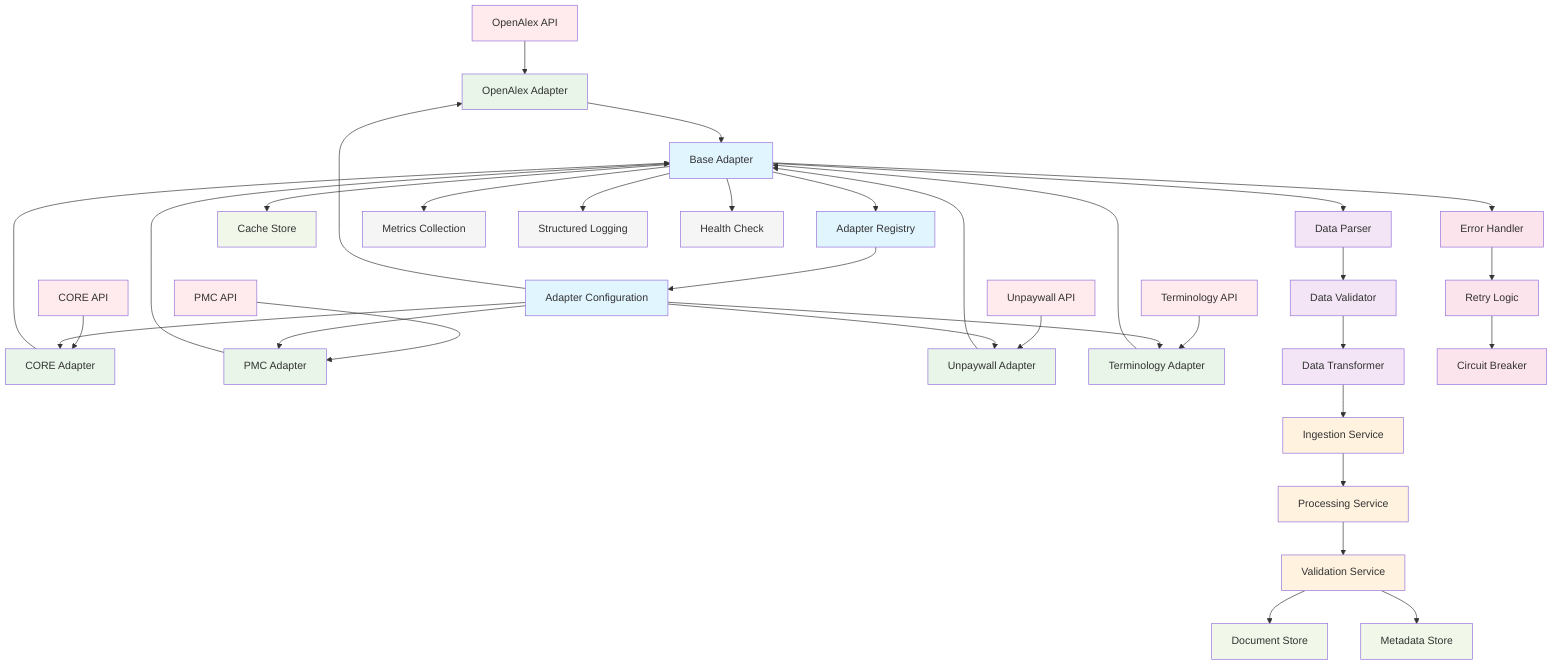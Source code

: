 graph TD
    %% External Data Sources
    OpenAlexAPI[OpenAlex API]
    COREAPI[CORE API]
    PMCAPI[PMC API]
    UnpaywallAPI[Unpaywall API]
    TerminologyAPI[Terminology API]

    %% Adapter Layer
    OpenAlexAdapter[OpenAlex Adapter]
    COREAdapter[CORE Adapter]
    PMCAdapter[PMC Adapter]
    UnpaywallAdapter[Unpaywall Adapter]
    TerminologyAdapter[Terminology Adapter]

    %% Adapter Base
    BaseAdapter[Base Adapter]
    AdapterRegistry[Adapter Registry]
    AdapterConfig[Adapter Configuration]

    %% Data Processing
    DataParser[Data Parser]
    DataValidator[Data Validator]
    DataTransformer[Data Transformer]

    %% Service Layer
    IngestionService[Ingestion Service]
    ProcessingService[Processing Service]
    ValidationService[Validation Service]

    %% Storage
    DocumentStore[Document Store]
    MetadataStore[Metadata Store]
    CacheStore[Cache Store]

    %% Error Handling
    ErrorHandler[Error Handler]
    RetryLogic[Retry Logic]
    CircuitBreaker[Circuit Breaker]

    %% Monitoring
    Metrics[Metrics Collection]
    Logging[Structured Logging]
    HealthCheck[Health Check]

    %% Data Flow
    OpenAlexAPI --> OpenAlexAdapter
    COREAPI --> COREAdapter
    PMCAPI --> PMCAdapter
    UnpaywallAPI --> UnpaywallAdapter
    TerminologyAPI --> TerminologyAdapter

    OpenAlexAdapter --> BaseAdapter
    COREAdapter --> BaseAdapter
    PMCAdapter --> BaseAdapter
    UnpaywallAdapter --> BaseAdapter
    TerminologyAdapter --> BaseAdapter

    BaseAdapter --> AdapterRegistry
    AdapterRegistry --> AdapterConfig

    BaseAdapter --> DataParser
    DataParser --> DataValidator
    DataValidator --> DataTransformer

    DataTransformer --> IngestionService
    IngestionService --> ProcessingService
    ProcessingService --> ValidationService

    ValidationService --> DocumentStore
    ValidationService --> MetadataStore
    BaseAdapter --> CacheStore

    %% Error Flow
    BaseAdapter --> ErrorHandler
    ErrorHandler --> RetryLogic
    RetryLogic --> CircuitBreaker

    %% Monitoring Flow
    BaseAdapter --> Metrics
    BaseAdapter --> Logging
    BaseAdapter --> HealthCheck

    %% Configuration Flow
    AdapterConfig --> OpenAlexAdapter
    AdapterConfig --> COREAdapter
    AdapterConfig --> PMCAdapter
    AdapterConfig --> UnpaywallAdapter
    AdapterConfig --> TerminologyAdapter

    %% Styling
    classDef external fill:#ffebee
    classDef adapter fill:#e8f5e8
    classDef base fill:#e1f5fe
    classDef processing fill:#f3e5f5
    classDef service fill:#fff3e0
    classDef storage fill:#f1f8e9
    classDef error fill:#fce4ec
    classDef monitoring fill:#f5f5f5

    class OpenAlexAPI,COREAPI,PMCAPI,UnpaywallAPI,TerminologyAPI external
    class OpenAlexAdapter,COREAdapter,PMCAdapter,UnpaywallAdapter,TerminologyAdapter adapter
    class BaseAdapter,AdapterRegistry,AdapterConfig base
    class DataParser,DataValidator,DataTransformer processing
    class IngestionService,ProcessingService,ValidationService service
    class DocumentStore,MetadataStore,CacheStore storage
    class ErrorHandler,RetryLogic,CircuitBreaker error
    class Metrics,Logging,HealthCheck monitoring